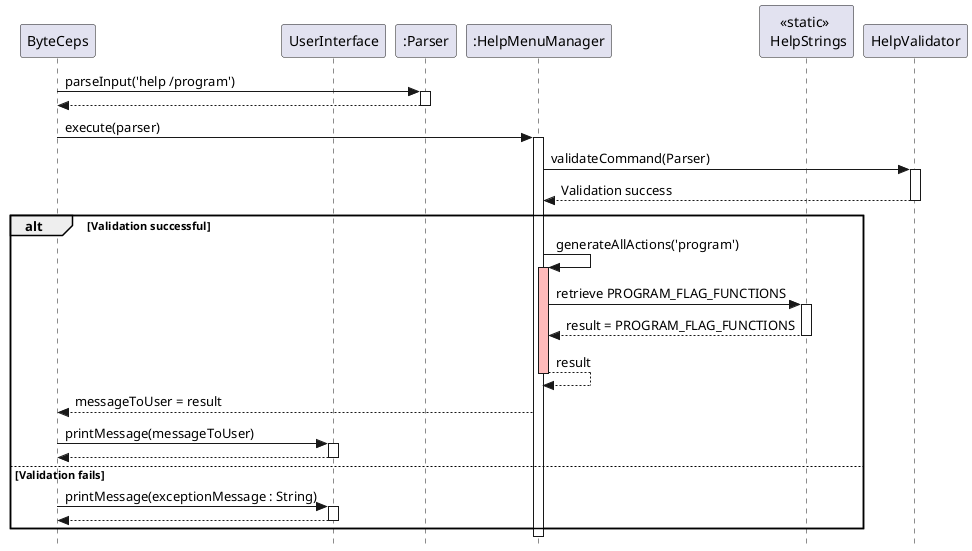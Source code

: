 @startuml SequenceDiagram
skinparam classAttributeIconSize 0
skinparam style strictuml
participant ByteCeps as User
participant UserInterface
participant ":Parser" as Parser
participant ":HelpMenuManager" as HelpMenuManager
participant HelpStrings as "<<static>> \n HelpStrings"
participant HelpValidator as Validator


User -> Parser : parseInput('help /program')
activate Parser
User <-- Parser
deactivate Parser

User -> HelpMenuManager : execute(parser)
activate HelpMenuManager

HelpMenuManager -> Validator : validateCommand(Parser)
activate Validator
Validator --> HelpMenuManager : Validation success
deactivate Validator

alt Validation successful
    HelpMenuManager -> HelpMenuManager : generateAllActions('program')
    activate HelpMenuManager #FFBBBB


    HelpMenuManager -> HelpStrings : retrieve PROGRAM_FLAG_FUNCTIONS
    activate HelpStrings
    HelpMenuManager <-- HelpStrings : result = PROGRAM_FLAG_FUNCTIONS
    deactivate HelpStrings
    HelpMenuManager --> HelpMenuManager : result
    deactivate HelpMenuManager #FFBBBB

    User <-- HelpMenuManager : messageToUser = result
    User -> UserInterface: printMessage(messageToUser)
    activate UserInterface
    UserInterface --> User:
    deactivate UserInterface


else Validation fails
    User -> UserInterface: printMessage(exceptionMessage : String)
    activate UserInterface
    UserInterface --> User:
    deactivate UserInterface
end

@enduml